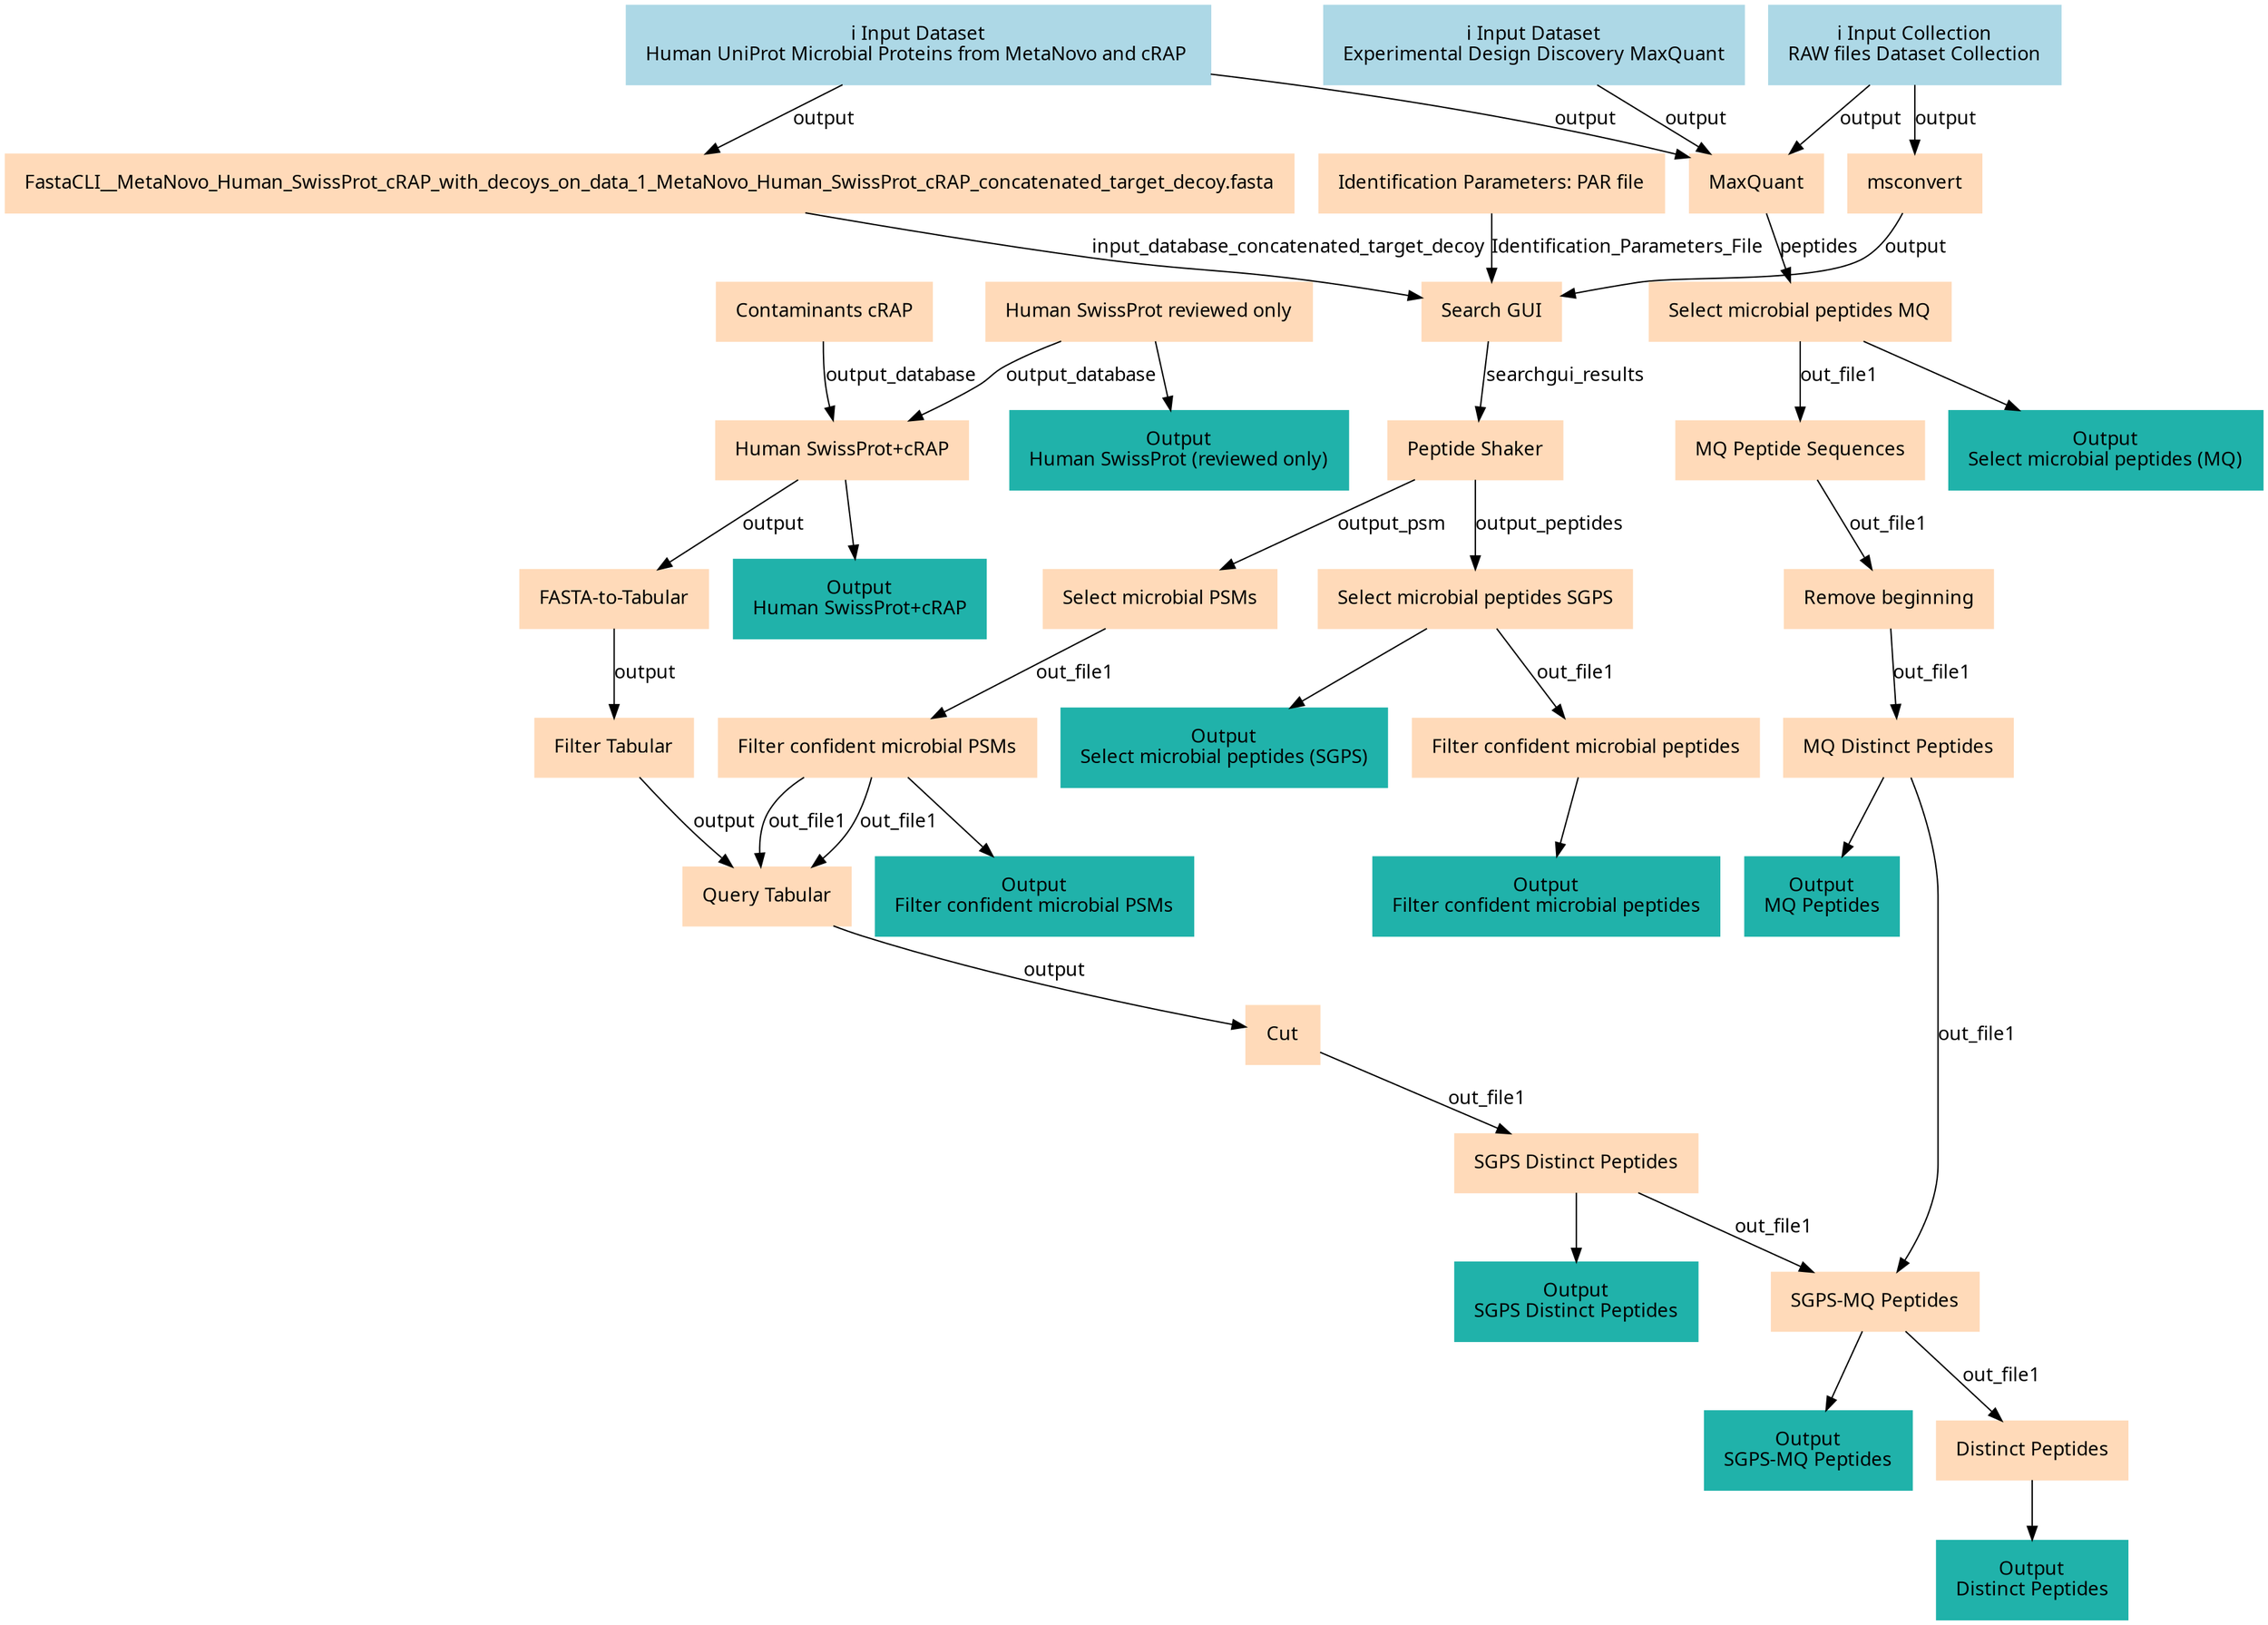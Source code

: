 digraph main {
  node [fontname="Atkinson Hyperlegible", shape=box, color=white,style=filled,color=peachpuff,margin="0.2,0.2"];
  edge [fontname="Atkinson Hyperlegible"];
  0[color=lightblue,label="ℹ️ Input Dataset\nHuman UniProt Microbial Proteins from MetaNovo and cRAP "]
  1[label="Identification Parameters: PAR file"]
  2[color=lightblue,label="ℹ️ Input Collection\nRAW files Dataset Collection"]
  3[label="Human SwissProt reviewed only"]
  ke0de9f90a7104b55af6241ba1c2d8e1f[color=lightseagreen,label="Output\nHuman SwissProt (reviewed only)"]
  3 -> ke0de9f90a7104b55af6241ba1c2d8e1f
  4[label="Contaminants cRAP"]
  5[color=lightblue,label="ℹ️ Input Dataset\nExperimental Design Discovery MaxQuant"]
  6[label="FastaCLI__MetaNovo_Human_SwissProt_cRAP_with_decoys_on_data_1_MetaNovo_Human_SwissProt_cRAP_concatenated_target_decoy.fasta"]
  0 -> 6 [label="output"]
  7[label="msconvert"]
  2 -> 7 [label="output"]
  8[label="Human SwissProt+cRAP"]
  3 -> 8 [label="output_database"]
  4 -> 8 [label="output_database"]
  k2f14902fb0054c08b6d16d7ee0b4b199[color=lightseagreen,label="Output\nHuman SwissProt+cRAP"]
  8 -> k2f14902fb0054c08b6d16d7ee0b4b199
  9[label="MaxQuant"]
  0 -> 9 [label="output"]
  2 -> 9 [label="output"]
  5 -> 9 [label="output"]
  10[label="Search GUI"]
  6 -> 10 [label="input_database_concatenated_target_decoy"]
  1 -> 10 [label="Identification_Parameters_File"]
  7 -> 10 [label="output"]
  11[label="FASTA-to-Tabular"]
  8 -> 11 [label="output"]
  12[label="Select microbial peptides MQ"]
  9 -> 12 [label="peptides"]
  kd7718bab9e754729bfb603bc3112a0e2[color=lightseagreen,label="Output\nSelect microbial peptides (MQ)"]
  12 -> kd7718bab9e754729bfb603bc3112a0e2
  13[label="Peptide Shaker"]
  10 -> 13 [label="searchgui_results"]
  14[label="Filter Tabular"]
  11 -> 14 [label="output"]
  15[label="MQ Peptide Sequences"]
  12 -> 15 [label="out_file1"]
  16[label="Select microbial peptides SGPS"]
  13 -> 16 [label="output_peptides"]
  k14fd9080df924c61b1f13f700a166700[color=lightseagreen,label="Output\nSelect microbial peptides (SGPS)"]
  16 -> k14fd9080df924c61b1f13f700a166700
  17[label="Select microbial PSMs"]
  13 -> 17 [label="output_psm"]
  18[label="Remove beginning"]
  15 -> 18 [label="out_file1"]
  19[label="Filter confident microbial peptides"]
  16 -> 19 [label="out_file1"]
  k1c6c953fd1924953938a9f401315bc0d[color=lightseagreen,label="Output\nFilter confident microbial peptides"]
  19 -> k1c6c953fd1924953938a9f401315bc0d
  20[label="Filter confident microbial PSMs"]
  17 -> 20 [label="out_file1"]
  kd8ec7f0c7ba14733a3dc74a9ef298dc2[color=lightseagreen,label="Output\nFilter confident microbial PSMs"]
  20 -> kd8ec7f0c7ba14733a3dc74a9ef298dc2
  21[label="MQ Distinct Peptides"]
  18 -> 21 [label="out_file1"]
  k07cae0170b394065b83eb5f2e27fe740[color=lightseagreen,label="Output\nMQ Peptides"]
  21 -> k07cae0170b394065b83eb5f2e27fe740
  22[label="Query Tabular"]
  20 -> 22 [label="out_file1"]
  20 -> 22 [label="out_file1"]
  14 -> 22 [label="output"]
  23[label="Cut"]
  22 -> 23 [label="output"]
  24[label="SGPS Distinct Peptides"]
  23 -> 24 [label="out_file1"]
  kb6c61697ff5243c08fb4765d7b4204cc[color=lightseagreen,label="Output\nSGPS Distinct Peptides"]
  24 -> kb6c61697ff5243c08fb4765d7b4204cc
  25[label="SGPS-MQ Peptides"]
  21 -> 25 [label="out_file1"]
  24 -> 25 [label="out_file1"]
  ka8c2de2ee32248309d282f79bf937013[color=lightseagreen,label="Output\nSGPS-MQ Peptides"]
  25 -> ka8c2de2ee32248309d282f79bf937013
  26[label="Distinct Peptides"]
  25 -> 26 [label="out_file1"]
  kef0d91b1042f4a9fa2b6bf73d82f24f7[color=lightseagreen,label="Output\nDistinct Peptides"]
  26 -> kef0d91b1042f4a9fa2b6bf73d82f24f7
}